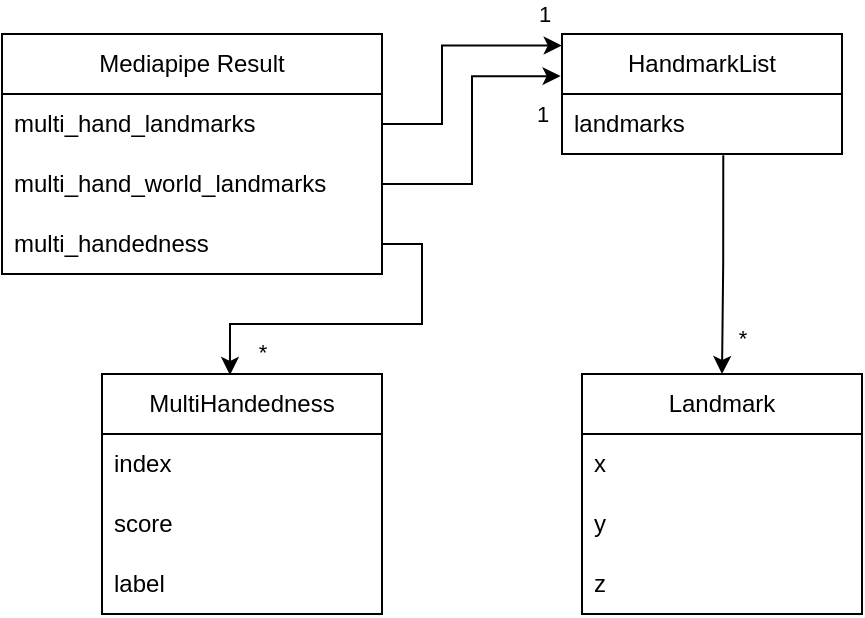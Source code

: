 <mxfile version="24.4.7" type="device">
  <diagram id="C5RBs43oDa-KdzZeNtuy" name="Page-1">
    <mxGraphModel dx="638" dy="407" grid="1" gridSize="10" guides="1" tooltips="1" connect="1" arrows="1" fold="1" page="1" pageScale="1" pageWidth="827" pageHeight="1169" math="0" shadow="0">
      <root>
        <mxCell id="WIyWlLk6GJQsqaUBKTNV-0" />
        <mxCell id="WIyWlLk6GJQsqaUBKTNV-1" parent="WIyWlLk6GJQsqaUBKTNV-0" />
        <mxCell id="0Oc_c1NMQUJzUHbYK_zh-1" value="&lt;div&gt;Mediapipe Result&lt;/div&gt;" style="swimlane;fontStyle=0;childLayout=stackLayout;horizontal=1;startSize=30;horizontalStack=0;resizeParent=1;resizeParentMax=0;resizeLast=0;collapsible=1;marginBottom=0;whiteSpace=wrap;html=1;" vertex="1" parent="WIyWlLk6GJQsqaUBKTNV-1">
          <mxGeometry x="40" y="160" width="190" height="120" as="geometry" />
        </mxCell>
        <mxCell id="0Oc_c1NMQUJzUHbYK_zh-2" value="multi_hand_landmarks" style="text;strokeColor=none;fillColor=none;align=left;verticalAlign=middle;spacingLeft=4;spacingRight=4;overflow=hidden;points=[[0,0.5],[1,0.5]];portConstraint=eastwest;rotatable=0;whiteSpace=wrap;html=1;" vertex="1" parent="0Oc_c1NMQUJzUHbYK_zh-1">
          <mxGeometry y="30" width="190" height="30" as="geometry" />
        </mxCell>
        <mxCell id="0Oc_c1NMQUJzUHbYK_zh-3" value="multi_hand_world_landmarks" style="text;strokeColor=none;fillColor=none;align=left;verticalAlign=middle;spacingLeft=4;spacingRight=4;overflow=hidden;points=[[0,0.5],[1,0.5]];portConstraint=eastwest;rotatable=0;whiteSpace=wrap;html=1;" vertex="1" parent="0Oc_c1NMQUJzUHbYK_zh-1">
          <mxGeometry y="60" width="190" height="30" as="geometry" />
        </mxCell>
        <mxCell id="0Oc_c1NMQUJzUHbYK_zh-4" value="&lt;div&gt;multi_handedness&lt;/div&gt;" style="text;strokeColor=none;fillColor=none;align=left;verticalAlign=middle;spacingLeft=4;spacingRight=4;overflow=hidden;points=[[0,0.5],[1,0.5]];portConstraint=eastwest;rotatable=0;whiteSpace=wrap;html=1;" vertex="1" parent="0Oc_c1NMQUJzUHbYK_zh-1">
          <mxGeometry y="90" width="190" height="30" as="geometry" />
        </mxCell>
        <mxCell id="0Oc_c1NMQUJzUHbYK_zh-5" value="Landmark" style="swimlane;fontStyle=0;childLayout=stackLayout;horizontal=1;startSize=30;horizontalStack=0;resizeParent=1;resizeParentMax=0;resizeLast=0;collapsible=1;marginBottom=0;whiteSpace=wrap;html=1;" vertex="1" parent="WIyWlLk6GJQsqaUBKTNV-1">
          <mxGeometry x="330" y="330" width="140" height="120" as="geometry" />
        </mxCell>
        <mxCell id="0Oc_c1NMQUJzUHbYK_zh-6" value="x" style="text;strokeColor=none;fillColor=none;align=left;verticalAlign=middle;spacingLeft=4;spacingRight=4;overflow=hidden;points=[[0,0.5],[1,0.5]];portConstraint=eastwest;rotatable=0;whiteSpace=wrap;html=1;" vertex="1" parent="0Oc_c1NMQUJzUHbYK_zh-5">
          <mxGeometry y="30" width="140" height="30" as="geometry" />
        </mxCell>
        <mxCell id="0Oc_c1NMQUJzUHbYK_zh-7" value="y" style="text;strokeColor=none;fillColor=none;align=left;verticalAlign=middle;spacingLeft=4;spacingRight=4;overflow=hidden;points=[[0,0.5],[1,0.5]];portConstraint=eastwest;rotatable=0;whiteSpace=wrap;html=1;" vertex="1" parent="0Oc_c1NMQUJzUHbYK_zh-5">
          <mxGeometry y="60" width="140" height="30" as="geometry" />
        </mxCell>
        <mxCell id="0Oc_c1NMQUJzUHbYK_zh-8" value="z" style="text;strokeColor=none;fillColor=none;align=left;verticalAlign=middle;spacingLeft=4;spacingRight=4;overflow=hidden;points=[[0,0.5],[1,0.5]];portConstraint=eastwest;rotatable=0;whiteSpace=wrap;html=1;" vertex="1" parent="0Oc_c1NMQUJzUHbYK_zh-5">
          <mxGeometry y="90" width="140" height="30" as="geometry" />
        </mxCell>
        <mxCell id="0Oc_c1NMQUJzUHbYK_zh-9" value="MultiHandedness" style="swimlane;fontStyle=0;childLayout=stackLayout;horizontal=1;startSize=30;horizontalStack=0;resizeParent=1;resizeParentMax=0;resizeLast=0;collapsible=1;marginBottom=0;whiteSpace=wrap;html=1;" vertex="1" parent="WIyWlLk6GJQsqaUBKTNV-1">
          <mxGeometry x="90" y="330" width="140" height="120" as="geometry" />
        </mxCell>
        <mxCell id="0Oc_c1NMQUJzUHbYK_zh-10" value="index" style="text;strokeColor=none;fillColor=none;align=left;verticalAlign=middle;spacingLeft=4;spacingRight=4;overflow=hidden;points=[[0,0.5],[1,0.5]];portConstraint=eastwest;rotatable=0;whiteSpace=wrap;html=1;" vertex="1" parent="0Oc_c1NMQUJzUHbYK_zh-9">
          <mxGeometry y="30" width="140" height="30" as="geometry" />
        </mxCell>
        <mxCell id="0Oc_c1NMQUJzUHbYK_zh-11" value="score" style="text;strokeColor=none;fillColor=none;align=left;verticalAlign=middle;spacingLeft=4;spacingRight=4;overflow=hidden;points=[[0,0.5],[1,0.5]];portConstraint=eastwest;rotatable=0;whiteSpace=wrap;html=1;" vertex="1" parent="0Oc_c1NMQUJzUHbYK_zh-9">
          <mxGeometry y="60" width="140" height="30" as="geometry" />
        </mxCell>
        <mxCell id="0Oc_c1NMQUJzUHbYK_zh-12" value="label" style="text;strokeColor=none;fillColor=none;align=left;verticalAlign=middle;spacingLeft=4;spacingRight=4;overflow=hidden;points=[[0,0.5],[1,0.5]];portConstraint=eastwest;rotatable=0;whiteSpace=wrap;html=1;" vertex="1" parent="0Oc_c1NMQUJzUHbYK_zh-9">
          <mxGeometry y="90" width="140" height="30" as="geometry" />
        </mxCell>
        <mxCell id="0Oc_c1NMQUJzUHbYK_zh-17" style="edgeStyle=orthogonalEdgeStyle;rounded=0;orthogonalLoop=1;jettySize=auto;html=1;entryX=0.5;entryY=0;entryDx=0;entryDy=0;exitX=0.576;exitY=1.022;exitDx=0;exitDy=0;exitPerimeter=0;" edge="1" parent="WIyWlLk6GJQsqaUBKTNV-1" source="0Oc_c1NMQUJzUHbYK_zh-14" target="0Oc_c1NMQUJzUHbYK_zh-5">
          <mxGeometry relative="1" as="geometry">
            <mxPoint x="400" y="230" as="sourcePoint" />
          </mxGeometry>
        </mxCell>
        <mxCell id="0Oc_c1NMQUJzUHbYK_zh-26" value="*" style="edgeLabel;html=1;align=center;verticalAlign=middle;resizable=0;points=[];" vertex="1" connectable="0" parent="0Oc_c1NMQUJzUHbYK_zh-17">
          <mxGeometry x="0.661" relative="1" as="geometry">
            <mxPoint x="10" as="offset" />
          </mxGeometry>
        </mxCell>
        <mxCell id="0Oc_c1NMQUJzUHbYK_zh-13" value="HandmarkList" style="swimlane;fontStyle=0;childLayout=stackLayout;horizontal=1;startSize=30;horizontalStack=0;resizeParent=1;resizeParentMax=0;resizeLast=0;collapsible=1;marginBottom=0;whiteSpace=wrap;html=1;" vertex="1" parent="WIyWlLk6GJQsqaUBKTNV-1">
          <mxGeometry x="320" y="160" width="140" height="60" as="geometry" />
        </mxCell>
        <mxCell id="0Oc_c1NMQUJzUHbYK_zh-14" value="landmarks" style="text;strokeColor=none;fillColor=none;align=left;verticalAlign=middle;spacingLeft=4;spacingRight=4;overflow=hidden;points=[[0,0.5],[1,0.5]];portConstraint=eastwest;rotatable=0;whiteSpace=wrap;html=1;" vertex="1" parent="0Oc_c1NMQUJzUHbYK_zh-13">
          <mxGeometry y="30" width="140" height="30" as="geometry" />
        </mxCell>
        <mxCell id="0Oc_c1NMQUJzUHbYK_zh-21" style="edgeStyle=orthogonalEdgeStyle;rounded=0;orthogonalLoop=1;jettySize=auto;html=1;exitX=1;exitY=0.5;exitDx=0;exitDy=0;entryX=-0.001;entryY=0.096;entryDx=0;entryDy=0;entryPerimeter=0;" edge="1" parent="WIyWlLk6GJQsqaUBKTNV-1" source="0Oc_c1NMQUJzUHbYK_zh-2" target="0Oc_c1NMQUJzUHbYK_zh-13">
          <mxGeometry relative="1" as="geometry">
            <Array as="points">
              <mxPoint x="260" y="205" />
              <mxPoint x="260" y="166" />
            </Array>
          </mxGeometry>
        </mxCell>
        <mxCell id="0Oc_c1NMQUJzUHbYK_zh-23" value="&lt;div&gt;1&lt;/div&gt;" style="edgeLabel;html=1;align=center;verticalAlign=middle;resizable=0;points=[];" vertex="1" connectable="0" parent="0Oc_c1NMQUJzUHbYK_zh-21">
          <mxGeometry x="0.862" relative="1" as="geometry">
            <mxPoint y="-16" as="offset" />
          </mxGeometry>
        </mxCell>
        <mxCell id="0Oc_c1NMQUJzUHbYK_zh-20" style="edgeStyle=orthogonalEdgeStyle;rounded=0;orthogonalLoop=1;jettySize=auto;html=1;exitX=1;exitY=0.5;exitDx=0;exitDy=0;entryX=-0.005;entryY=0.351;entryDx=0;entryDy=0;entryPerimeter=0;" edge="1" parent="WIyWlLk6GJQsqaUBKTNV-1" source="0Oc_c1NMQUJzUHbYK_zh-3" target="0Oc_c1NMQUJzUHbYK_zh-13">
          <mxGeometry relative="1" as="geometry">
            <mxPoint x="300.0" y="240" as="targetPoint" />
          </mxGeometry>
        </mxCell>
        <mxCell id="0Oc_c1NMQUJzUHbYK_zh-24" value="1" style="edgeLabel;html=1;align=center;verticalAlign=middle;resizable=0;points=[];" vertex="1" connectable="0" parent="0Oc_c1NMQUJzUHbYK_zh-20">
          <mxGeometry x="0.929" y="-1" relative="1" as="geometry">
            <mxPoint x="-4" y="18" as="offset" />
          </mxGeometry>
        </mxCell>
        <mxCell id="0Oc_c1NMQUJzUHbYK_zh-22" style="edgeStyle=orthogonalEdgeStyle;rounded=0;orthogonalLoop=1;jettySize=auto;html=1;exitX=1;exitY=0.5;exitDx=0;exitDy=0;entryX=0.457;entryY=0.004;entryDx=0;entryDy=0;entryPerimeter=0;" edge="1" parent="WIyWlLk6GJQsqaUBKTNV-1" source="0Oc_c1NMQUJzUHbYK_zh-4" target="0Oc_c1NMQUJzUHbYK_zh-9">
          <mxGeometry relative="1" as="geometry" />
        </mxCell>
        <mxCell id="0Oc_c1NMQUJzUHbYK_zh-25" value="*" style="edgeLabel;html=1;align=center;verticalAlign=middle;resizable=0;points=[];" vertex="1" connectable="0" parent="0Oc_c1NMQUJzUHbYK_zh-22">
          <mxGeometry x="0.87" relative="1" as="geometry">
            <mxPoint x="16" as="offset" />
          </mxGeometry>
        </mxCell>
      </root>
    </mxGraphModel>
  </diagram>
</mxfile>
